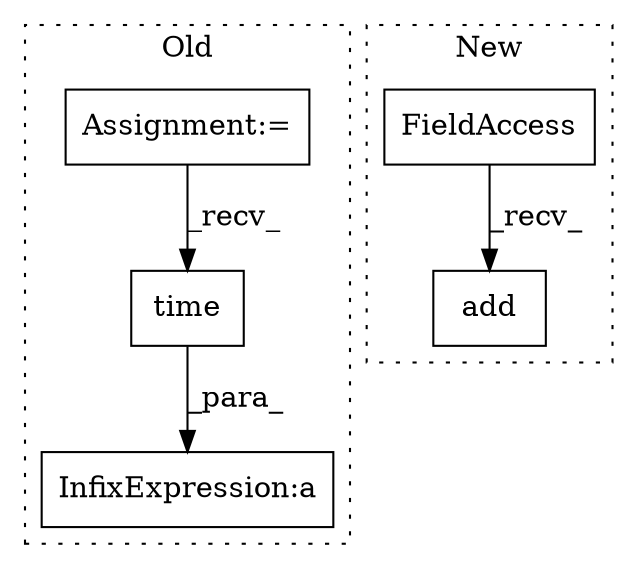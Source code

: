 digraph G {
subgraph cluster0 {
1 [label="time" a="32" s="4114" l="6" shape="box"];
3 [label="InfixExpression:a" a="27" s="4497" l="3" shape="box"];
5 [label="Assignment:=" a="7" s="3922" l="4" shape="box"];
label = "Old";
style="dotted";
}
subgraph cluster1 {
2 [label="add" a="32" s="4639" l="5" shape="box"];
4 [label="FieldAccess" a="22" s="4618" l="20" shape="box"];
label = "New";
style="dotted";
}
1 -> 3 [label="_para_"];
4 -> 2 [label="_recv_"];
5 -> 1 [label="_recv_"];
}